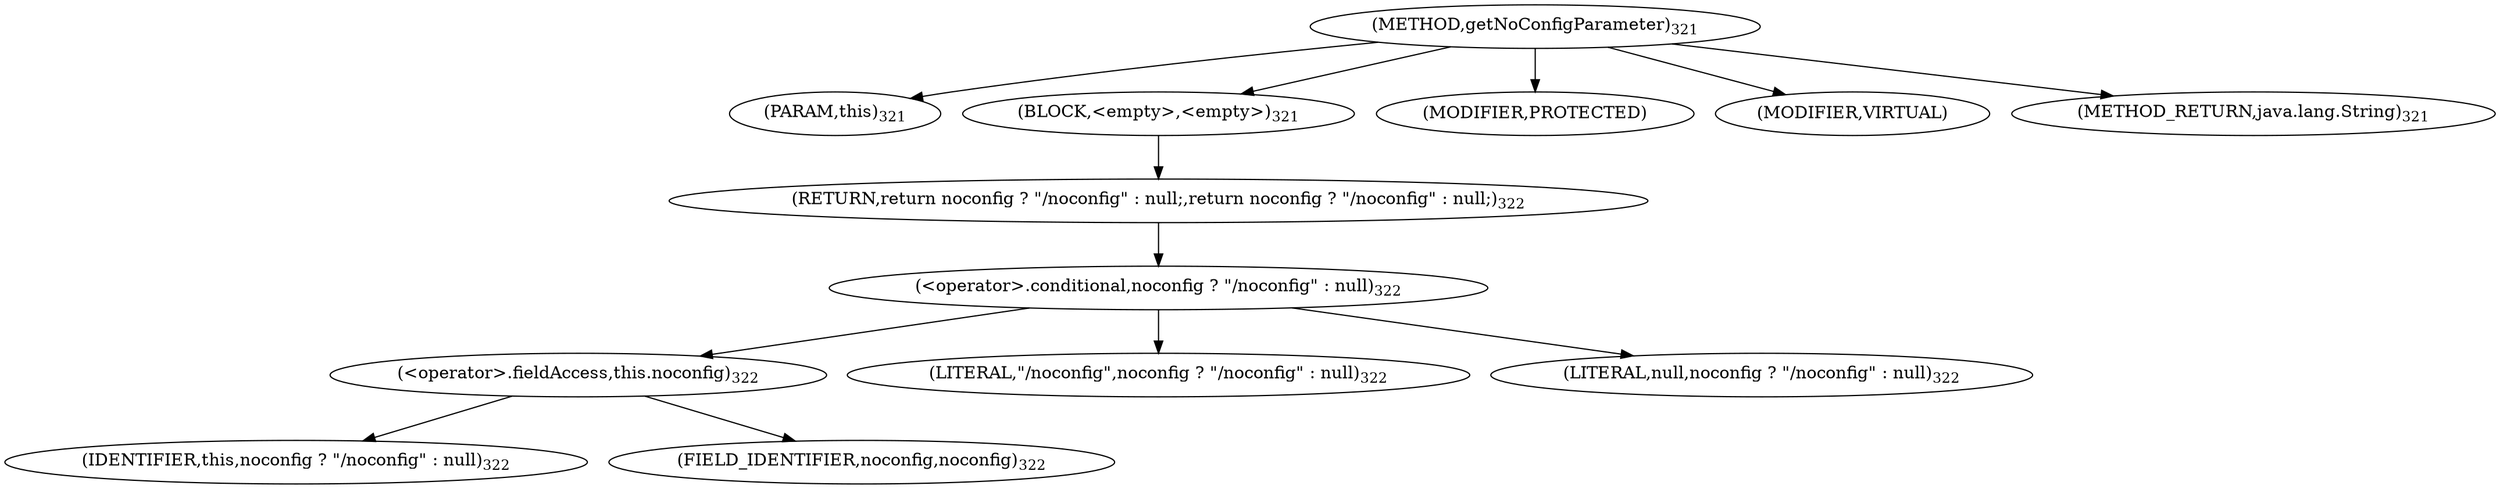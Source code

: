 digraph "getNoConfigParameter" {  
"321" [label = <(METHOD,getNoConfigParameter)<SUB>321</SUB>> ]
"322" [label = <(PARAM,this)<SUB>321</SUB>> ]
"323" [label = <(BLOCK,&lt;empty&gt;,&lt;empty&gt;)<SUB>321</SUB>> ]
"324" [label = <(RETURN,return noconfig ? &quot;/noconfig&quot; : null;,return noconfig ? &quot;/noconfig&quot; : null;)<SUB>322</SUB>> ]
"325" [label = <(&lt;operator&gt;.conditional,noconfig ? &quot;/noconfig&quot; : null)<SUB>322</SUB>> ]
"326" [label = <(&lt;operator&gt;.fieldAccess,this.noconfig)<SUB>322</SUB>> ]
"327" [label = <(IDENTIFIER,this,noconfig ? &quot;/noconfig&quot; : null)<SUB>322</SUB>> ]
"328" [label = <(FIELD_IDENTIFIER,noconfig,noconfig)<SUB>322</SUB>> ]
"329" [label = <(LITERAL,&quot;/noconfig&quot;,noconfig ? &quot;/noconfig&quot; : null)<SUB>322</SUB>> ]
"330" [label = <(LITERAL,null,noconfig ? &quot;/noconfig&quot; : null)<SUB>322</SUB>> ]
"331" [label = <(MODIFIER,PROTECTED)> ]
"332" [label = <(MODIFIER,VIRTUAL)> ]
"333" [label = <(METHOD_RETURN,java.lang.String)<SUB>321</SUB>> ]
  "321" -> "322" 
  "321" -> "323" 
  "321" -> "331" 
  "321" -> "332" 
  "321" -> "333" 
  "323" -> "324" 
  "324" -> "325" 
  "325" -> "326" 
  "325" -> "329" 
  "325" -> "330" 
  "326" -> "327" 
  "326" -> "328" 
}
